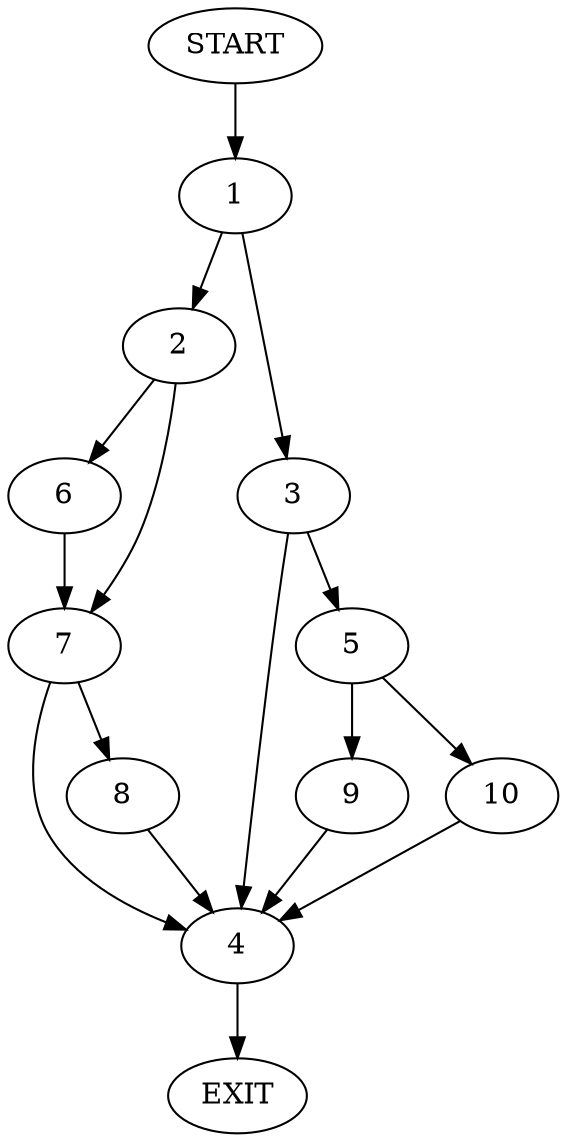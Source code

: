 digraph {
0 [label="START"]
11 [label="EXIT"]
0 -> 1
1 -> 2
1 -> 3
3 -> 4
3 -> 5
2 -> 6
2 -> 7
6 -> 7
7 -> 4
7 -> 8
4 -> 11
8 -> 4
5 -> 9
5 -> 10
10 -> 4
9 -> 4
}
